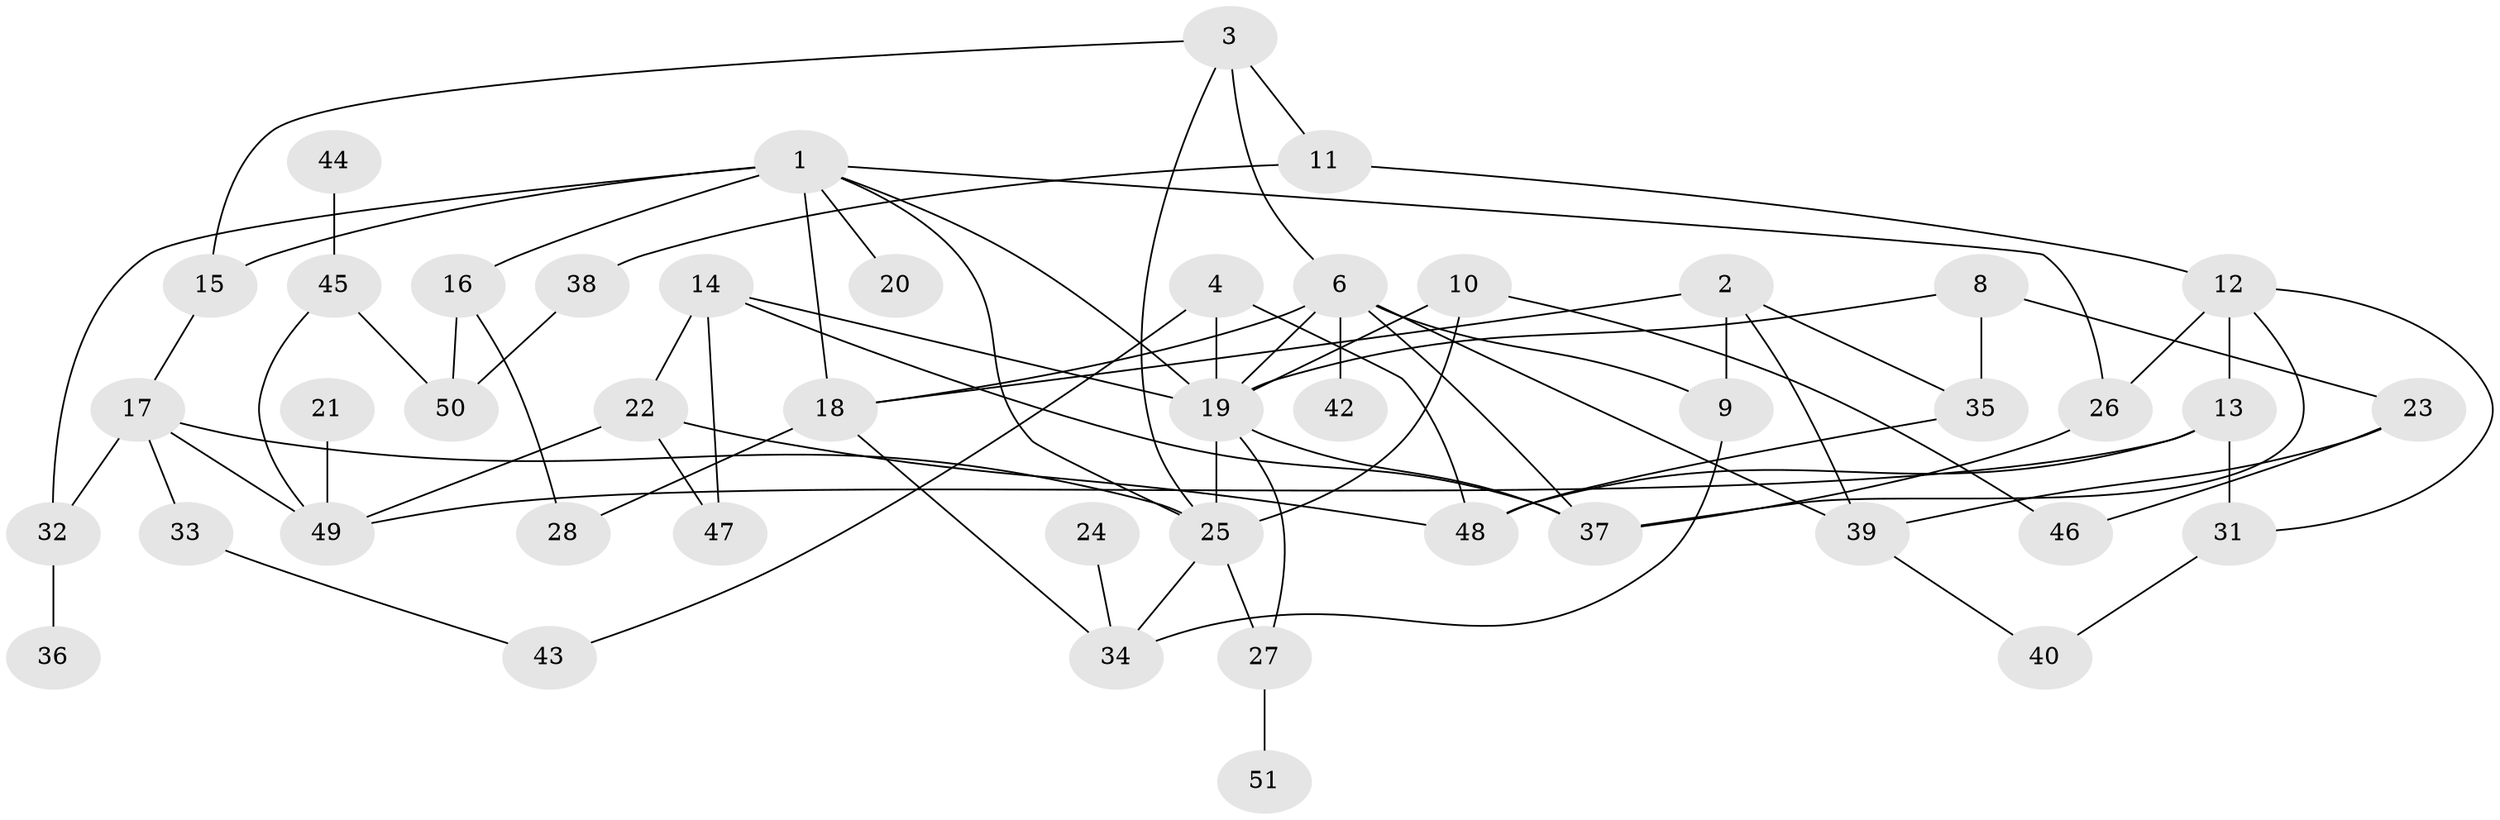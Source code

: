 // original degree distribution, {2: 0.20481927710843373, 4: 0.1566265060240964, 0: 0.060240963855421686, 5: 0.1686746987951807, 3: 0.20481927710843373, 1: 0.1686746987951807, 7: 0.012048192771084338, 6: 0.024096385542168676}
// Generated by graph-tools (version 1.1) at 2025/47/03/04/25 22:47:59]
// undirected, 46 vertices, 77 edges
graph export_dot {
  node [color=gray90,style=filled];
  1;
  2;
  3;
  4;
  6;
  8;
  9;
  10;
  11;
  12;
  13;
  14;
  15;
  16;
  17;
  18;
  19;
  20;
  21;
  22;
  23;
  24;
  25;
  26;
  27;
  28;
  31;
  32;
  33;
  34;
  35;
  36;
  37;
  38;
  39;
  40;
  42;
  43;
  44;
  45;
  46;
  47;
  48;
  49;
  50;
  51;
  1 -- 15 [weight=1.0];
  1 -- 16 [weight=2.0];
  1 -- 18 [weight=1.0];
  1 -- 19 [weight=1.0];
  1 -- 20 [weight=1.0];
  1 -- 25 [weight=1.0];
  1 -- 26 [weight=1.0];
  1 -- 32 [weight=1.0];
  2 -- 9 [weight=2.0];
  2 -- 18 [weight=1.0];
  2 -- 35 [weight=1.0];
  2 -- 39 [weight=1.0];
  3 -- 6 [weight=2.0];
  3 -- 11 [weight=1.0];
  3 -- 15 [weight=1.0];
  3 -- 25 [weight=1.0];
  4 -- 19 [weight=1.0];
  4 -- 43 [weight=1.0];
  4 -- 48 [weight=1.0];
  6 -- 9 [weight=1.0];
  6 -- 18 [weight=1.0];
  6 -- 19 [weight=1.0];
  6 -- 37 [weight=1.0];
  6 -- 39 [weight=1.0];
  6 -- 42 [weight=2.0];
  8 -- 19 [weight=1.0];
  8 -- 23 [weight=1.0];
  8 -- 35 [weight=1.0];
  9 -- 34 [weight=1.0];
  10 -- 19 [weight=1.0];
  10 -- 25 [weight=1.0];
  10 -- 46 [weight=1.0];
  11 -- 12 [weight=1.0];
  11 -- 38 [weight=1.0];
  12 -- 13 [weight=1.0];
  12 -- 26 [weight=1.0];
  12 -- 31 [weight=1.0];
  12 -- 37 [weight=1.0];
  13 -- 31 [weight=1.0];
  13 -- 48 [weight=1.0];
  13 -- 49 [weight=1.0];
  14 -- 19 [weight=2.0];
  14 -- 22 [weight=1.0];
  14 -- 37 [weight=1.0];
  14 -- 47 [weight=1.0];
  15 -- 17 [weight=1.0];
  16 -- 28 [weight=1.0];
  16 -- 50 [weight=1.0];
  17 -- 25 [weight=1.0];
  17 -- 32 [weight=1.0];
  17 -- 33 [weight=1.0];
  17 -- 49 [weight=1.0];
  18 -- 28 [weight=1.0];
  18 -- 34 [weight=1.0];
  19 -- 25 [weight=1.0];
  19 -- 27 [weight=1.0];
  19 -- 37 [weight=2.0];
  21 -- 49 [weight=1.0];
  22 -- 47 [weight=1.0];
  22 -- 48 [weight=1.0];
  22 -- 49 [weight=1.0];
  23 -- 39 [weight=1.0];
  23 -- 46 [weight=1.0];
  24 -- 34 [weight=1.0];
  25 -- 27 [weight=1.0];
  25 -- 34 [weight=1.0];
  26 -- 37 [weight=1.0];
  27 -- 51 [weight=1.0];
  31 -- 40 [weight=1.0];
  32 -- 36 [weight=1.0];
  33 -- 43 [weight=1.0];
  35 -- 48 [weight=1.0];
  38 -- 50 [weight=1.0];
  39 -- 40 [weight=1.0];
  44 -- 45 [weight=1.0];
  45 -- 49 [weight=1.0];
  45 -- 50 [weight=1.0];
}
